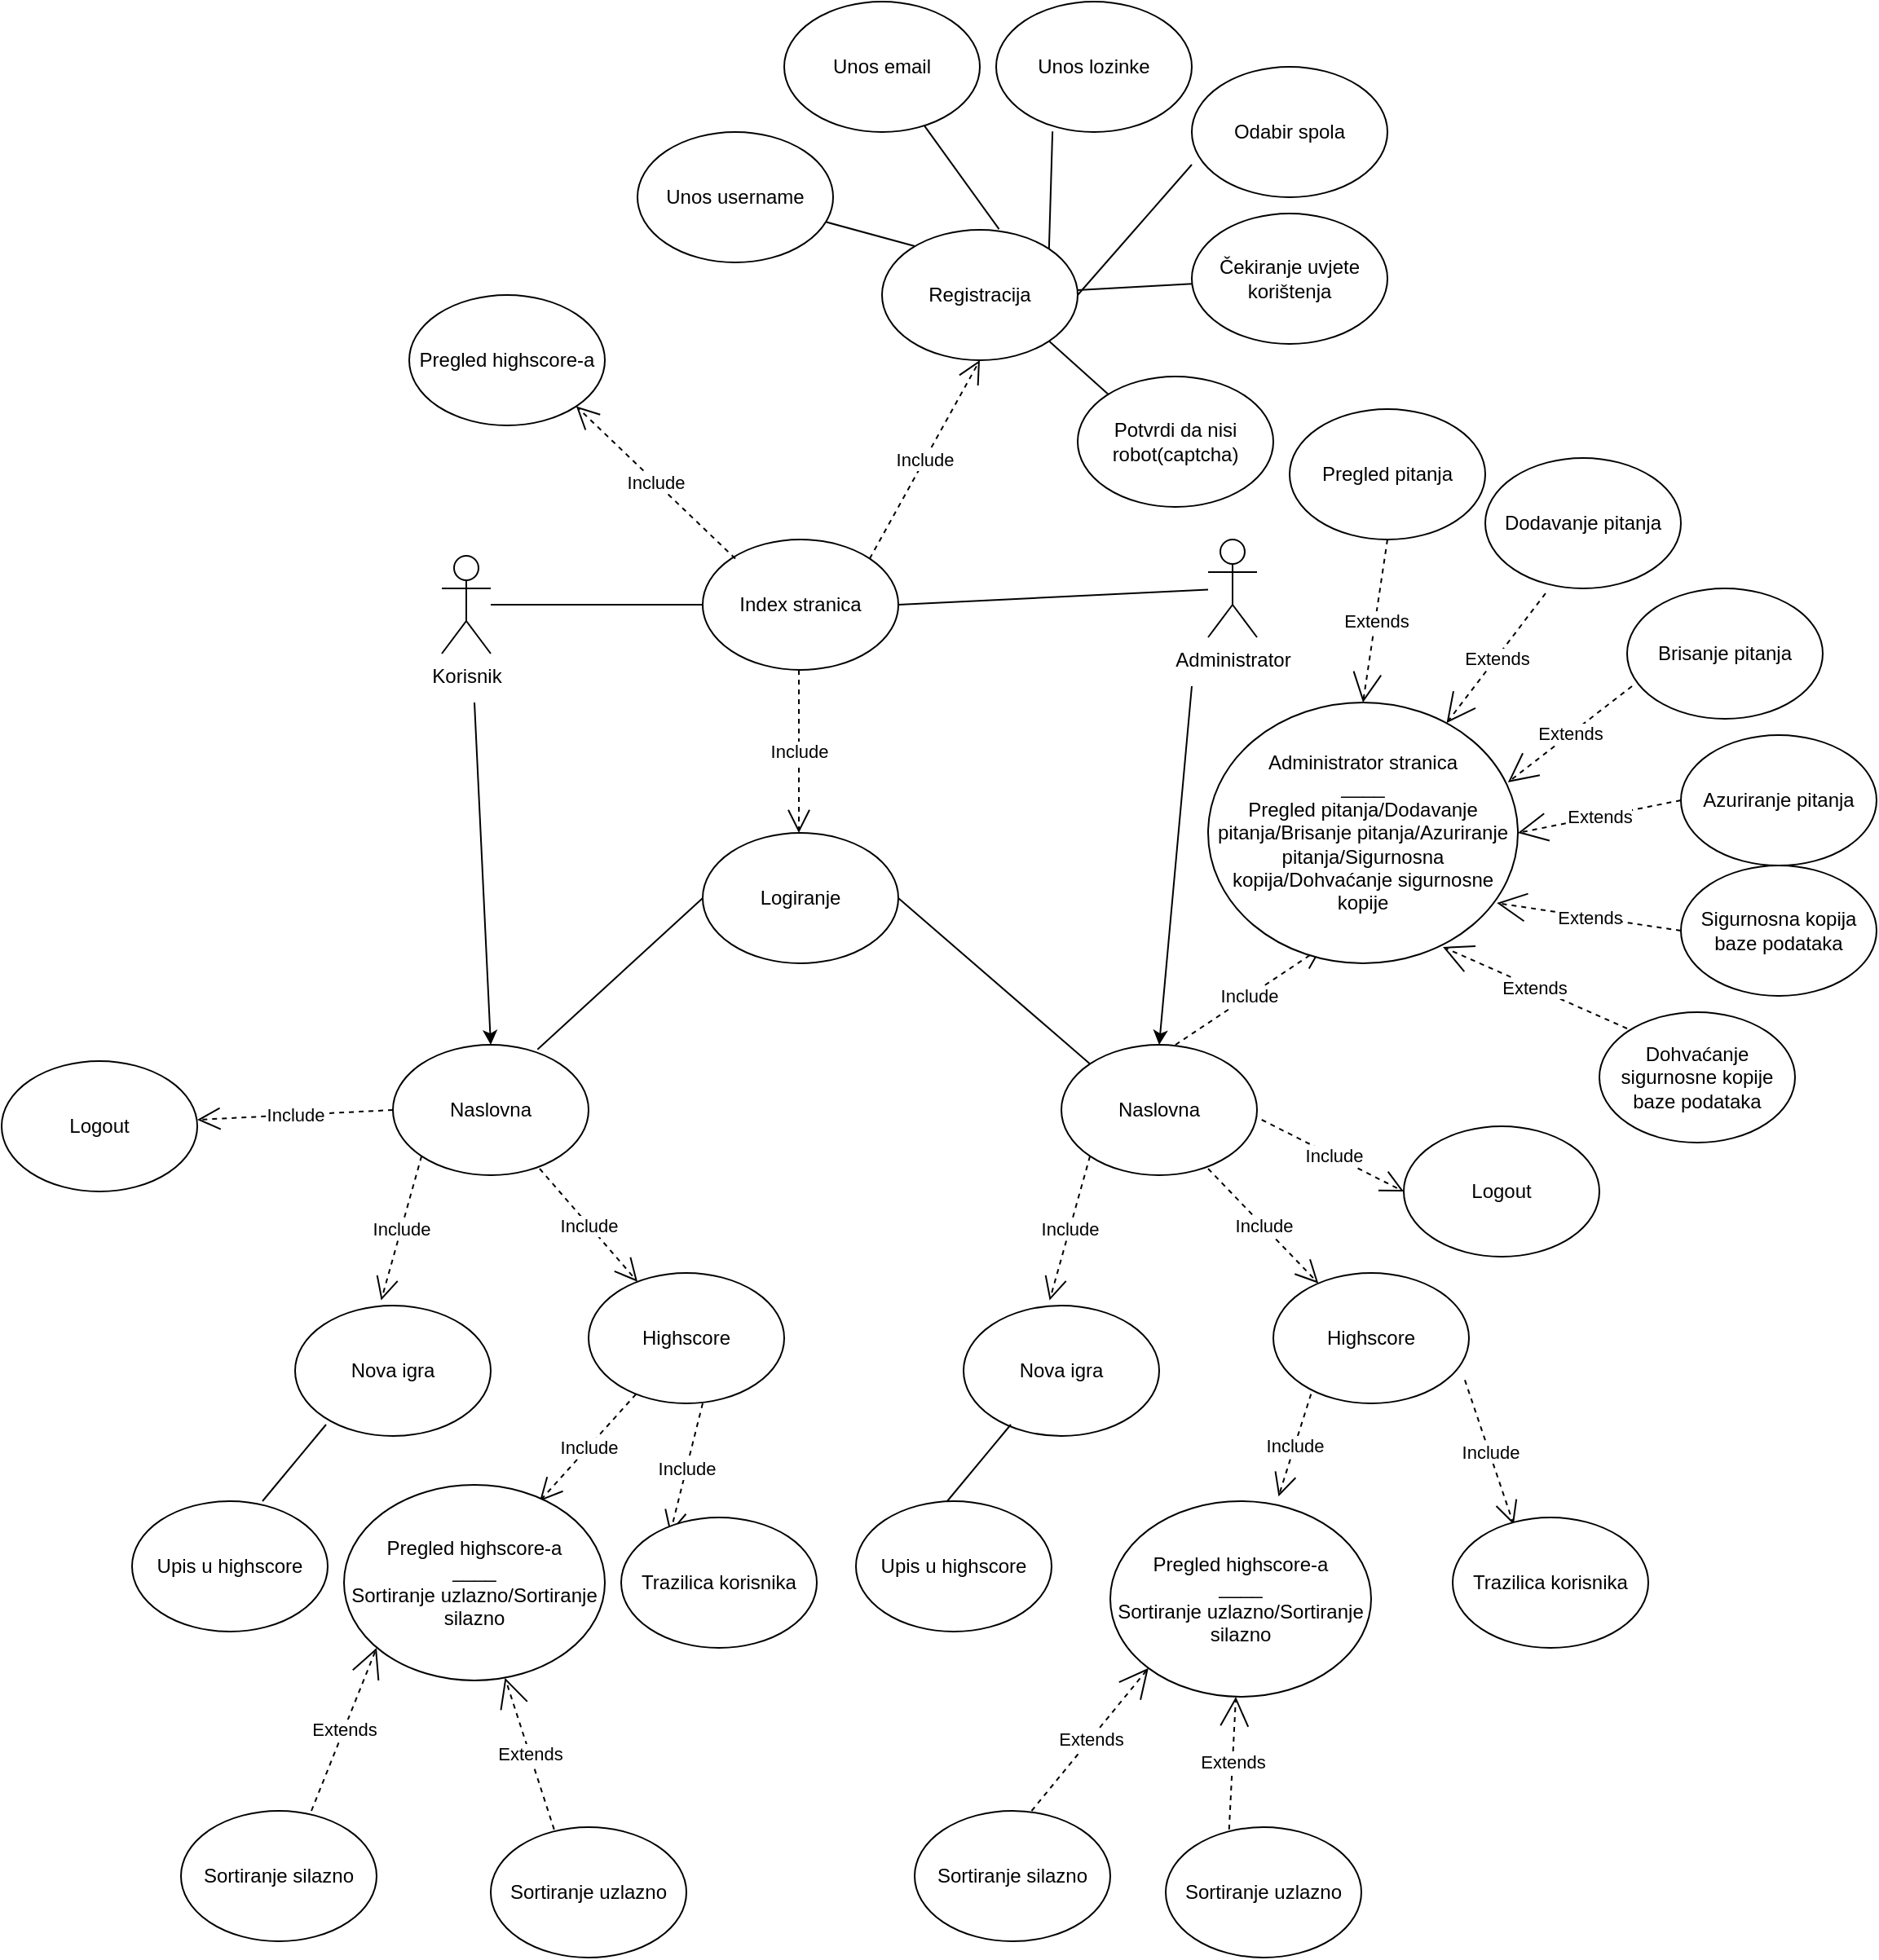 <mxfile version="20.6.2" type="device"><diagram id="JGx1770RWEP9co107LQV" name="Page-1"><mxGraphModel dx="2605" dy="2222" grid="1" gridSize="10" guides="1" tooltips="1" connect="1" arrows="1" fold="1" page="1" pageScale="1" pageWidth="827" pageHeight="1169" math="0" shadow="0"><root><mxCell id="0"/><mxCell id="1" parent="0"/><mxCell id="8bCiTQxuXMyuqACBbhzz-1" value="Korisnik" style="shape=umlActor;verticalLabelPosition=bottom;verticalAlign=top;html=1;outlineConnect=0;" parent="1" vertex="1"><mxGeometry x="100" y="260" width="30" height="60" as="geometry"/></mxCell><mxCell id="8bCiTQxuXMyuqACBbhzz-2" value="Administrator" style="shape=umlActor;verticalLabelPosition=bottom;verticalAlign=top;html=1;outlineConnect=0;" parent="1" vertex="1"><mxGeometry x="570" y="250" width="30" height="60" as="geometry"/></mxCell><mxCell id="8bCiTQxuXMyuqACBbhzz-7" value="" style="endArrow=none;html=1;rounded=0;entryX=0;entryY=0.5;entryDx=0;entryDy=0;" parent="1" source="8bCiTQxuXMyuqACBbhzz-1" target="8bCiTQxuXMyuqACBbhzz-8" edge="1"><mxGeometry width="50" height="50" relative="1" as="geometry"><mxPoint x="130" y="60" as="sourcePoint"/><mxPoint x="200" y="290" as="targetPoint"/></mxGeometry></mxCell><mxCell id="8bCiTQxuXMyuqACBbhzz-8" value="Index stranica" style="ellipse;whiteSpace=wrap;html=1;" parent="1" vertex="1"><mxGeometry x="260" y="250" width="120" height="80" as="geometry"/></mxCell><mxCell id="8bCiTQxuXMyuqACBbhzz-9" value="" style="endArrow=none;html=1;rounded=0;exitX=1;exitY=0.5;exitDx=0;exitDy=0;" parent="1" source="8bCiTQxuXMyuqACBbhzz-8" target="8bCiTQxuXMyuqACBbhzz-2" edge="1"><mxGeometry width="50" height="50" relative="1" as="geometry"><mxPoint x="310" y="410" as="sourcePoint"/><mxPoint x="500" y="210" as="targetPoint"/></mxGeometry></mxCell><mxCell id="8bCiTQxuXMyuqACBbhzz-10" value="Logiranje" style="ellipse;whiteSpace=wrap;html=1;" parent="1" vertex="1"><mxGeometry x="260" y="430" width="120" height="80" as="geometry"/></mxCell><mxCell id="8bCiTQxuXMyuqACBbhzz-12" value="Naslovna" style="ellipse;whiteSpace=wrap;html=1;" parent="1" vertex="1"><mxGeometry x="70" y="560" width="120" height="80" as="geometry"/></mxCell><mxCell id="8bCiTQxuXMyuqACBbhzz-13" value="Naslovna" style="ellipse;whiteSpace=wrap;html=1;" parent="1" vertex="1"><mxGeometry x="480" y="560" width="120" height="80" as="geometry"/></mxCell><mxCell id="8bCiTQxuXMyuqACBbhzz-15" value="" style="endArrow=none;html=1;rounded=0;entryX=0;entryY=0.5;entryDx=0;entryDy=0;exitX=0.739;exitY=0.036;exitDx=0;exitDy=0;exitPerimeter=0;" parent="1" source="8bCiTQxuXMyuqACBbhzz-12" target="8bCiTQxuXMyuqACBbhzz-10" edge="1"><mxGeometry width="50" height="50" relative="1" as="geometry"><mxPoint x="270" y="690" as="sourcePoint"/><mxPoint x="320" y="640" as="targetPoint"/></mxGeometry></mxCell><mxCell id="8bCiTQxuXMyuqACBbhzz-16" value="" style="endArrow=none;html=1;rounded=0;entryX=1;entryY=0.5;entryDx=0;entryDy=0;exitX=0;exitY=0;exitDx=0;exitDy=0;" parent="1" source="8bCiTQxuXMyuqACBbhzz-13" target="8bCiTQxuXMyuqACBbhzz-10" edge="1"><mxGeometry width="50" height="50" relative="1" as="geometry"><mxPoint x="270" y="690" as="sourcePoint"/><mxPoint x="320" y="640" as="targetPoint"/></mxGeometry></mxCell><mxCell id="8bCiTQxuXMyuqACBbhzz-24" value="Nova igra" style="ellipse;whiteSpace=wrap;html=1;" parent="1" vertex="1"><mxGeometry x="420" y="720" width="120" height="80" as="geometry"/></mxCell><mxCell id="8bCiTQxuXMyuqACBbhzz-25" value="Highscore" style="ellipse;whiteSpace=wrap;html=1;" parent="1" vertex="1"><mxGeometry x="610" y="700" width="120" height="80" as="geometry"/></mxCell><mxCell id="8bCiTQxuXMyuqACBbhzz-26" value="Logout" style="ellipse;whiteSpace=wrap;html=1;" parent="1" vertex="1"><mxGeometry x="690" y="610" width="120" height="80" as="geometry"/></mxCell><mxCell id="8bCiTQxuXMyuqACBbhzz-30" value="Include" style="endArrow=open;endSize=12;dashed=1;html=1;rounded=0;exitX=1.024;exitY=0.575;exitDx=0;exitDy=0;exitPerimeter=0;entryX=0;entryY=0.5;entryDx=0;entryDy=0;" parent="1" source="8bCiTQxuXMyuqACBbhzz-13" target="8bCiTQxuXMyuqACBbhzz-26" edge="1"><mxGeometry width="160" relative="1" as="geometry"><mxPoint x="480" y="680" as="sourcePoint"/><mxPoint x="640" y="680" as="targetPoint"/></mxGeometry></mxCell><mxCell id="8bCiTQxuXMyuqACBbhzz-31" value="Include" style="endArrow=open;endSize=12;dashed=1;html=1;rounded=0;exitX=1.024;exitY=0.575;exitDx=0;exitDy=0;exitPerimeter=0;" parent="1" target="8bCiTQxuXMyuqACBbhzz-25" edge="1"><mxGeometry width="160" relative="1" as="geometry"><mxPoint x="570.0" y="636" as="sourcePoint"/><mxPoint x="687.12" y="630" as="targetPoint"/></mxGeometry></mxCell><mxCell id="8bCiTQxuXMyuqACBbhzz-32" value="Include" style="endArrow=open;endSize=12;dashed=1;html=1;rounded=0;exitX=0;exitY=1;exitDx=0;exitDy=0;entryX=0.44;entryY=-0.04;entryDx=0;entryDy=0;entryPerimeter=0;" parent="1" source="8bCiTQxuXMyuqACBbhzz-13" target="8bCiTQxuXMyuqACBbhzz-24" edge="1"><mxGeometry width="160" relative="1" as="geometry"><mxPoint x="430.0" y="676" as="sourcePoint"/><mxPoint x="547.12" y="670" as="targetPoint"/></mxGeometry></mxCell><mxCell id="8bCiTQxuXMyuqACBbhzz-33" value="" style="endArrow=none;html=1;rounded=0;" parent="1" edge="1"><mxGeometry width="50" height="50" relative="1" as="geometry"><mxPoint x="410" y="840" as="sourcePoint"/><mxPoint x="449" y="793" as="targetPoint"/></mxGeometry></mxCell><mxCell id="8bCiTQxuXMyuqACBbhzz-34" value="Upis u highscore" style="ellipse;whiteSpace=wrap;html=1;" parent="1" vertex="1"><mxGeometry x="354" y="840" width="120" height="80" as="geometry"/></mxCell><mxCell id="8bCiTQxuXMyuqACBbhzz-37" value="Nova igra" style="ellipse;whiteSpace=wrap;html=1;" parent="1" vertex="1"><mxGeometry x="10" y="720" width="120" height="80" as="geometry"/></mxCell><mxCell id="8bCiTQxuXMyuqACBbhzz-38" value="Highscore" style="ellipse;whiteSpace=wrap;html=1;" parent="1" vertex="1"><mxGeometry x="190" y="700" width="120" height="80" as="geometry"/></mxCell><mxCell id="8bCiTQxuXMyuqACBbhzz-39" value="Logout" style="ellipse;whiteSpace=wrap;html=1;" parent="1" vertex="1"><mxGeometry x="-170" y="570" width="120" height="80" as="geometry"/></mxCell><mxCell id="8bCiTQxuXMyuqACBbhzz-40" value="Include" style="endArrow=open;endSize=12;dashed=1;html=1;rounded=0;exitX=0;exitY=0.5;exitDx=0;exitDy=0;" parent="1" source="8bCiTQxuXMyuqACBbhzz-12" edge="1"><mxGeometry width="160" relative="1" as="geometry"><mxPoint x="192.88" y="606" as="sourcePoint"/><mxPoint x="-50" y="606" as="targetPoint"/></mxGeometry></mxCell><mxCell id="8bCiTQxuXMyuqACBbhzz-41" value="Include" style="endArrow=open;endSize=12;dashed=1;html=1;rounded=0;exitX=1.024;exitY=0.575;exitDx=0;exitDy=0;exitPerimeter=0;" parent="1" target="8bCiTQxuXMyuqACBbhzz-38" edge="1"><mxGeometry width="160" relative="1" as="geometry"><mxPoint x="160" y="636" as="sourcePoint"/><mxPoint x="277.12" y="630" as="targetPoint"/></mxGeometry></mxCell><mxCell id="8bCiTQxuXMyuqACBbhzz-42" value="Include" style="endArrow=open;endSize=12;dashed=1;html=1;rounded=0;exitX=0;exitY=1;exitDx=0;exitDy=0;entryX=0.44;entryY=-0.04;entryDx=0;entryDy=0;entryPerimeter=0;" parent="1" target="8bCiTQxuXMyuqACBbhzz-37" edge="1"><mxGeometry width="160" relative="1" as="geometry"><mxPoint x="87.574" y="628.284" as="sourcePoint"/><mxPoint x="137.12" y="670" as="targetPoint"/></mxGeometry></mxCell><mxCell id="8bCiTQxuXMyuqACBbhzz-43" value="" style="endArrow=none;html=1;rounded=0;" parent="1" edge="1"><mxGeometry width="50" height="50" relative="1" as="geometry"><mxPoint x="-10" y="840" as="sourcePoint"/><mxPoint x="29" y="793" as="targetPoint"/></mxGeometry></mxCell><mxCell id="8bCiTQxuXMyuqACBbhzz-44" value="Upis u highscore" style="ellipse;whiteSpace=wrap;html=1;" parent="1" vertex="1"><mxGeometry x="-90" y="840" width="120" height="80" as="geometry"/></mxCell><mxCell id="8bCiTQxuXMyuqACBbhzz-45" value="Include" style="endArrow=open;endSize=12;dashed=1;html=1;rounded=0;exitX=1.024;exitY=0.575;exitDx=0;exitDy=0;exitPerimeter=0;" parent="1" edge="1"><mxGeometry width="160" relative="1" as="geometry"><mxPoint x="550.0" y="560" as="sourcePoint"/><mxPoint x="640" y="500" as="targetPoint"/></mxGeometry></mxCell><mxCell id="8bCiTQxuXMyuqACBbhzz-46" value="Administrator stranica&lt;br&gt;____&lt;br&gt;Pregled pitanja/Dodavanje pitanja/Brisanje pitanja/Azuriranje pitanja/Sigurnosna kopija/Dohvaćanje sigurnosne kopije" style="ellipse;whiteSpace=wrap;html=1;" parent="1" vertex="1"><mxGeometry x="570" y="350" width="190" height="160" as="geometry"/></mxCell><mxCell id="8bCiTQxuXMyuqACBbhzz-47" value="Extends" style="endArrow=open;endSize=16;endFill=0;html=1;rounded=0;dashed=1;entryX=0.5;entryY=0;entryDx=0;entryDy=0;exitX=0.5;exitY=1;exitDx=0;exitDy=0;" parent="1" source="8bCiTQxuXMyuqACBbhzz-51" target="8bCiTQxuXMyuqACBbhzz-46" edge="1"><mxGeometry width="160" relative="1" as="geometry"><mxPoint x="710" y="260" as="sourcePoint"/><mxPoint x="710" y="450" as="targetPoint"/></mxGeometry></mxCell><mxCell id="8bCiTQxuXMyuqACBbhzz-48" value="Extends" style="endArrow=open;endSize=16;endFill=0;html=1;rounded=0;dashed=1;entryX=1;entryY=0.5;entryDx=0;entryDy=0;exitX=0;exitY=0.5;exitDx=0;exitDy=0;" parent="1" source="8bCiTQxuXMyuqACBbhzz-55" target="8bCiTQxuXMyuqACBbhzz-46" edge="1"><mxGeometry width="160" relative="1" as="geometry"><mxPoint x="870" y="490" as="sourcePoint"/><mxPoint x="750.001" y="473.163" as="targetPoint"/></mxGeometry></mxCell><mxCell id="8bCiTQxuXMyuqACBbhzz-49" value="Extends" style="endArrow=open;endSize=16;endFill=0;html=1;rounded=0;dashed=1;entryX=0.968;entryY=0.306;entryDx=0;entryDy=0;entryPerimeter=0;exitX=0.025;exitY=0.75;exitDx=0;exitDy=0;exitPerimeter=0;" parent="1" source="8bCiTQxuXMyuqACBbhzz-54" target="8bCiTQxuXMyuqACBbhzz-46" edge="1"><mxGeometry width="160" relative="1" as="geometry"><mxPoint x="860" y="380" as="sourcePoint"/><mxPoint x="760.001" y="443.163" as="targetPoint"/></mxGeometry></mxCell><mxCell id="8bCiTQxuXMyuqACBbhzz-50" value="Extends" style="endArrow=open;endSize=16;endFill=0;html=1;rounded=0;dashed=1;exitX=0.308;exitY=1.038;exitDx=0;exitDy=0;exitPerimeter=0;" parent="1" source="8bCiTQxuXMyuqACBbhzz-53" target="8bCiTQxuXMyuqACBbhzz-46" edge="1"><mxGeometry width="160" relative="1" as="geometry"><mxPoint x="810" y="310" as="sourcePoint"/><mxPoint x="734.651" y="413.163" as="targetPoint"/></mxGeometry></mxCell><mxCell id="8bCiTQxuXMyuqACBbhzz-51" value="Pregled pitanja" style="ellipse;whiteSpace=wrap;html=1;" parent="1" vertex="1"><mxGeometry x="620.001" y="170.003" width="120" height="80" as="geometry"/></mxCell><mxCell id="8bCiTQxuXMyuqACBbhzz-53" value="Dodavanje pitanja" style="ellipse;whiteSpace=wrap;html=1;" parent="1" vertex="1"><mxGeometry x="740" y="200" width="120" height="80" as="geometry"/></mxCell><mxCell id="8bCiTQxuXMyuqACBbhzz-54" value="Brisanje pitanja" style="ellipse;whiteSpace=wrap;html=1;" parent="1" vertex="1"><mxGeometry x="827" y="280" width="120" height="80" as="geometry"/></mxCell><mxCell id="8bCiTQxuXMyuqACBbhzz-55" value="Azuriranje pitanja" style="ellipse;whiteSpace=wrap;html=1;" parent="1" vertex="1"><mxGeometry x="860" y="370" width="120" height="80" as="geometry"/></mxCell><mxCell id="8bCiTQxuXMyuqACBbhzz-56" value="Include" style="endArrow=open;endSize=12;dashed=1;html=1;rounded=0;" parent="1" source="8bCiTQxuXMyuqACBbhzz-38" edge="1"><mxGeometry width="160" relative="1" as="geometry"><mxPoint x="180" y="760" as="sourcePoint"/><mxPoint x="160" y="840" as="targetPoint"/></mxGeometry></mxCell><mxCell id="8bCiTQxuXMyuqACBbhzz-57" value="Include" style="endArrow=open;endSize=12;dashed=1;html=1;rounded=0;exitX=1.024;exitY=0.575;exitDx=0;exitDy=0;exitPerimeter=0;" parent="1" edge="1"><mxGeometry width="160" relative="1" as="geometry"><mxPoint x="260" y="780" as="sourcePoint"/><mxPoint x="240" y="860" as="targetPoint"/></mxGeometry></mxCell><mxCell id="8bCiTQxuXMyuqACBbhzz-58" value="Trazilica korisnika" style="ellipse;whiteSpace=wrap;html=1;" parent="1" vertex="1"><mxGeometry x="210" y="850" width="120" height="80" as="geometry"/></mxCell><mxCell id="8bCiTQxuXMyuqACBbhzz-59" value="Pregled highscore-a&lt;br&gt;____&lt;br&gt;Sortiranje uzlazno/Sortiranje silazno" style="ellipse;whiteSpace=wrap;html=1;" parent="1" vertex="1"><mxGeometry x="40" y="830" width="160" height="120" as="geometry"/></mxCell><mxCell id="8bCiTQxuXMyuqACBbhzz-61" value="Extends" style="endArrow=open;endSize=16;endFill=0;html=1;rounded=0;dashed=1;exitX=0.324;exitY=0.018;exitDx=0;exitDy=0;exitPerimeter=0;" parent="1" source="8bCiTQxuXMyuqACBbhzz-64" target="8bCiTQxuXMyuqACBbhzz-59" edge="1"><mxGeometry width="160" relative="1" as="geometry"><mxPoint x="170" y="996.84" as="sourcePoint"/><mxPoint x="50.001" y="980.003" as="targetPoint"/></mxGeometry></mxCell><mxCell id="8bCiTQxuXMyuqACBbhzz-63" value="Extends" style="endArrow=open;endSize=16;endFill=0;html=1;rounded=0;dashed=1;" parent="1" edge="1"><mxGeometry width="160" relative="1" as="geometry"><mxPoint x="20" y="1030" as="sourcePoint"/><mxPoint x="60.0" y="929.999" as="targetPoint"/></mxGeometry></mxCell><mxCell id="8bCiTQxuXMyuqACBbhzz-64" value="Sortiranje uzlazno" style="ellipse;whiteSpace=wrap;html=1;" parent="1" vertex="1"><mxGeometry x="130" y="1040" width="120" height="80" as="geometry"/></mxCell><mxCell id="8bCiTQxuXMyuqACBbhzz-65" value="Sortiranje silazno" style="ellipse;whiteSpace=wrap;html=1;" parent="1" vertex="1"><mxGeometry x="-60" y="1030" width="120" height="80" as="geometry"/></mxCell><mxCell id="8bCiTQxuXMyuqACBbhzz-66" value="Include" style="endArrow=open;endSize=12;dashed=1;html=1;rounded=0;entryX=0.645;entryY=-0.024;entryDx=0;entryDy=0;entryPerimeter=0;" parent="1" target="8bCiTQxuXMyuqACBbhzz-69" edge="1"><mxGeometry width="160" relative="1" as="geometry"><mxPoint x="633.13" y="774.3" as="sourcePoint"/><mxPoint x="574" y="840.0" as="targetPoint"/></mxGeometry></mxCell><mxCell id="8bCiTQxuXMyuqACBbhzz-67" value="Include" style="endArrow=open;endSize=12;dashed=1;html=1;rounded=0;exitX=0.979;exitY=0.821;exitDx=0;exitDy=0;exitPerimeter=0;entryX=0.312;entryY=0.054;entryDx=0;entryDy=0;entryPerimeter=0;" parent="1" source="8bCiTQxuXMyuqACBbhzz-25" target="8bCiTQxuXMyuqACBbhzz-68" edge="1"><mxGeometry width="160" relative="1" as="geometry"><mxPoint x="674" y="780.0" as="sourcePoint"/><mxPoint x="654" y="860" as="targetPoint"/></mxGeometry></mxCell><mxCell id="8bCiTQxuXMyuqACBbhzz-68" value="Trazilica korisnika" style="ellipse;whiteSpace=wrap;html=1;" parent="1" vertex="1"><mxGeometry x="720" y="850" width="120" height="80" as="geometry"/></mxCell><mxCell id="8bCiTQxuXMyuqACBbhzz-69" value="Pregled highscore-a&lt;br&gt;____&lt;br&gt;Sortiranje uzlazno/Sortiranje silazno" style="ellipse;whiteSpace=wrap;html=1;" parent="1" vertex="1"><mxGeometry x="510" y="840" width="160" height="120" as="geometry"/></mxCell><mxCell id="8bCiTQxuXMyuqACBbhzz-70" value="Extends" style="endArrow=open;endSize=16;endFill=0;html=1;rounded=0;dashed=1;exitX=0.324;exitY=0.018;exitDx=0;exitDy=0;exitPerimeter=0;" parent="1" source="8bCiTQxuXMyuqACBbhzz-72" target="8bCiTQxuXMyuqACBbhzz-69" edge="1"><mxGeometry width="160" relative="1" as="geometry"><mxPoint x="584" y="996.84" as="sourcePoint"/><mxPoint x="464.001" y="980.003" as="targetPoint"/></mxGeometry></mxCell><mxCell id="8bCiTQxuXMyuqACBbhzz-71" value="Extends" style="endArrow=open;endSize=16;endFill=0;html=1;rounded=0;dashed=1;entryX=0;entryY=1;entryDx=0;entryDy=0;exitX=0.598;exitY=0;exitDx=0;exitDy=0;exitPerimeter=0;" parent="1" source="8bCiTQxuXMyuqACBbhzz-73" target="8bCiTQxuXMyuqACBbhzz-69" edge="1"><mxGeometry width="160" relative="1" as="geometry"><mxPoint x="434" y="1030" as="sourcePoint"/><mxPoint x="474.0" y="929.999" as="targetPoint"/></mxGeometry></mxCell><mxCell id="8bCiTQxuXMyuqACBbhzz-72" value="Sortiranje uzlazno" style="ellipse;whiteSpace=wrap;html=1;" parent="1" vertex="1"><mxGeometry x="544" y="1040" width="120" height="80" as="geometry"/></mxCell><mxCell id="8bCiTQxuXMyuqACBbhzz-73" value="Sortiranje silazno" style="ellipse;whiteSpace=wrap;html=1;" parent="1" vertex="1"><mxGeometry x="390" y="1030" width="120" height="80" as="geometry"/></mxCell><mxCell id="8bCiTQxuXMyuqACBbhzz-76" value="Include" style="endArrow=open;endSize=12;dashed=1;html=1;rounded=0;entryX=0.44;entryY=-0.04;entryDx=0;entryDy=0;entryPerimeter=0;" parent="1" edge="1"><mxGeometry width="160" relative="1" as="geometry"><mxPoint x="319" y="330" as="sourcePoint"/><mxPoint x="319.0" y="430.0" as="targetPoint"/></mxGeometry></mxCell><mxCell id="8bCiTQxuXMyuqACBbhzz-77" value="Include" style="endArrow=open;endSize=12;dashed=1;html=1;rounded=0;exitX=1;exitY=0;exitDx=0;exitDy=0;entryX=0.5;entryY=1;entryDx=0;entryDy=0;" parent="1" source="8bCiTQxuXMyuqACBbhzz-8" target="8bCiTQxuXMyuqACBbhzz-78" edge="1"><mxGeometry width="160" relative="1" as="geometry"><mxPoint x="300" y="140" as="sourcePoint"/><mxPoint x="320" y="140" as="targetPoint"/></mxGeometry></mxCell><mxCell id="8bCiTQxuXMyuqACBbhzz-78" value="Registracija" style="ellipse;whiteSpace=wrap;html=1;" parent="1" vertex="1"><mxGeometry x="370" y="60" width="120" height="80" as="geometry"/></mxCell><mxCell id="8bCiTQxuXMyuqACBbhzz-82" value="Include" style="endArrow=open;endSize=12;dashed=1;html=1;rounded=0;exitX=1;exitY=0;exitDx=0;exitDy=0;entryX=1;entryY=1;entryDx=0;entryDy=0;" parent="1" target="8bCiTQxuXMyuqACBbhzz-83" edge="1"><mxGeometry width="160" relative="1" as="geometry"><mxPoint x="279.996" y="261.716" as="sourcePoint"/><mxPoint x="200" y="140" as="targetPoint"/></mxGeometry></mxCell><mxCell id="8bCiTQxuXMyuqACBbhzz-83" value="Pregled highscore-a" style="ellipse;whiteSpace=wrap;html=1;" parent="1" vertex="1"><mxGeometry x="80" y="100" width="120" height="80" as="geometry"/></mxCell><mxCell id="8bCiTQxuXMyuqACBbhzz-84" value="" style="endArrow=none;html=1;rounded=0;" parent="1" target="8bCiTQxuXMyuqACBbhzz-85" edge="1"><mxGeometry width="50" height="50" relative="1" as="geometry"><mxPoint x="390" y="70" as="sourcePoint"/><mxPoint x="340" y="-20" as="targetPoint"/></mxGeometry></mxCell><mxCell id="8bCiTQxuXMyuqACBbhzz-85" value="Unos username" style="ellipse;whiteSpace=wrap;html=1;" parent="1" vertex="1"><mxGeometry x="220" width="120" height="80" as="geometry"/></mxCell><mxCell id="8bCiTQxuXMyuqACBbhzz-86" value="" style="endArrow=none;html=1;rounded=0;entryX=0.598;entryY=-0.005;entryDx=0;entryDy=0;entryPerimeter=0;" parent="1" source="8bCiTQxuXMyuqACBbhzz-87" target="8bCiTQxuXMyuqACBbhzz-78" edge="1"><mxGeometry width="50" height="50" relative="1" as="geometry"><mxPoint x="460" y="-10" as="sourcePoint"/><mxPoint x="270" y="170" as="targetPoint"/></mxGeometry></mxCell><mxCell id="8bCiTQxuXMyuqACBbhzz-87" value="Unos email" style="ellipse;whiteSpace=wrap;html=1;" parent="1" vertex="1"><mxGeometry x="310" y="-80" width="120" height="80" as="geometry"/></mxCell><mxCell id="8bCiTQxuXMyuqACBbhzz-88" value="" style="endArrow=none;html=1;rounded=0;entryX=1;entryY=0;entryDx=0;entryDy=0;exitX=0.288;exitY=0.995;exitDx=0;exitDy=0;exitPerimeter=0;" parent="1" source="8bCiTQxuXMyuqACBbhzz-89" target="8bCiTQxuXMyuqACBbhzz-78" edge="1"><mxGeometry width="50" height="50" relative="1" as="geometry"><mxPoint x="566" y="60" as="sourcePoint"/><mxPoint x="520" y="110" as="targetPoint"/></mxGeometry></mxCell><mxCell id="8bCiTQxuXMyuqACBbhzz-89" value="Unos lozinke" style="ellipse;whiteSpace=wrap;html=1;" parent="1" vertex="1"><mxGeometry x="440" y="-80" width="120" height="80" as="geometry"/></mxCell><mxCell id="8bCiTQxuXMyuqACBbhzz-90" value="" style="endArrow=none;html=1;rounded=0;exitX=1;exitY=0.5;exitDx=0;exitDy=0;entryX=0;entryY=0.75;entryDx=0;entryDy=0;entryPerimeter=0;" parent="1" source="8bCiTQxuXMyuqACBbhzz-78" target="8bCiTQxuXMyuqACBbhzz-91" edge="1"><mxGeometry width="50" height="50" relative="1" as="geometry"><mxPoint x="420" y="220" as="sourcePoint"/><mxPoint x="590" y="70" as="targetPoint"/></mxGeometry></mxCell><mxCell id="8bCiTQxuXMyuqACBbhzz-91" value="Odabir spola" style="ellipse;whiteSpace=wrap;html=1;" parent="1" vertex="1"><mxGeometry x="560" y="-40" width="120" height="80" as="geometry"/></mxCell><mxCell id="8bCiTQxuXMyuqACBbhzz-92" value="" style="endArrow=none;html=1;rounded=0;" parent="1" source="8bCiTQxuXMyuqACBbhzz-78" target="8bCiTQxuXMyuqACBbhzz-93" edge="1"><mxGeometry width="50" height="50" relative="1" as="geometry"><mxPoint x="420" y="220" as="sourcePoint"/><mxPoint x="590" y="140" as="targetPoint"/></mxGeometry></mxCell><mxCell id="8bCiTQxuXMyuqACBbhzz-93" value="Čekiranje uvjete korištenja" style="ellipse;whiteSpace=wrap;html=1;" parent="1" vertex="1"><mxGeometry x="560" y="50" width="120" height="80" as="geometry"/></mxCell><mxCell id="8bCiTQxuXMyuqACBbhzz-94" value="" style="endArrow=none;html=1;rounded=0;entryX=1;entryY=1;entryDx=0;entryDy=0;" parent="1" target="8bCiTQxuXMyuqACBbhzz-78" edge="1"><mxGeometry width="50" height="50" relative="1" as="geometry"><mxPoint x="530" y="180" as="sourcePoint"/><mxPoint x="470" y="160" as="targetPoint"/></mxGeometry></mxCell><mxCell id="8bCiTQxuXMyuqACBbhzz-95" value="Potvrdi da nisi robot(captcha)" style="ellipse;whiteSpace=wrap;html=1;" parent="1" vertex="1"><mxGeometry x="490" y="150" width="120" height="80" as="geometry"/></mxCell><mxCell id="8bCiTQxuXMyuqACBbhzz-96" value="Extends" style="endArrow=open;endSize=16;endFill=0;html=1;rounded=0;dashed=1;entryX=0.932;entryY=0.769;entryDx=0;entryDy=0;entryPerimeter=0;" parent="1" target="8bCiTQxuXMyuqACBbhzz-46" edge="1"><mxGeometry width="160" relative="1" as="geometry"><mxPoint x="860" y="490" as="sourcePoint"/><mxPoint x="770" y="440" as="targetPoint"/></mxGeometry></mxCell><mxCell id="8bCiTQxuXMyuqACBbhzz-97" value="Sigurnosna kopija baze podataka" style="ellipse;whiteSpace=wrap;html=1;" parent="1" vertex="1"><mxGeometry x="860" y="450" width="120" height="80" as="geometry"/></mxCell><mxCell id="8bCiTQxuXMyuqACBbhzz-98" value="Extends" style="endArrow=open;endSize=16;endFill=0;html=1;rounded=0;dashed=1;entryX=0.932;entryY=0.769;entryDx=0;entryDy=0;entryPerimeter=0;" parent="1" edge="1"><mxGeometry width="160" relative="1" as="geometry"><mxPoint x="827" y="550" as="sourcePoint"/><mxPoint x="714" y="500" as="targetPoint"/></mxGeometry></mxCell><mxCell id="8bCiTQxuXMyuqACBbhzz-100" value="Dohvaćanje sigurnosne kopije baze podataka" style="ellipse;whiteSpace=wrap;html=1;" parent="1" vertex="1"><mxGeometry x="810" y="540" width="120" height="80" as="geometry"/></mxCell><mxCell id="9yTPtZm1pij7EZSQbDGP-1" value="" style="endArrow=none;html=1;rounded=0;exitX=0.5;exitY=0;exitDx=0;exitDy=0;startArrow=classic;startFill=1;" edge="1" parent="1" source="8bCiTQxuXMyuqACBbhzz-13"><mxGeometry width="50" height="50" relative="1" as="geometry"><mxPoint x="450" y="590" as="sourcePoint"/><mxPoint x="560" y="340" as="targetPoint"/></mxGeometry></mxCell><mxCell id="9yTPtZm1pij7EZSQbDGP-2" value="" style="endArrow=none;html=1;rounded=0;exitX=0.5;exitY=0;exitDx=0;exitDy=0;endFill=0;startArrow=classic;startFill=1;" edge="1" parent="1" source="8bCiTQxuXMyuqACBbhzz-12"><mxGeometry width="50" height="50" relative="1" as="geometry"><mxPoint x="450" y="590" as="sourcePoint"/><mxPoint x="120" y="350" as="targetPoint"/></mxGeometry></mxCell></root></mxGraphModel></diagram></mxfile>